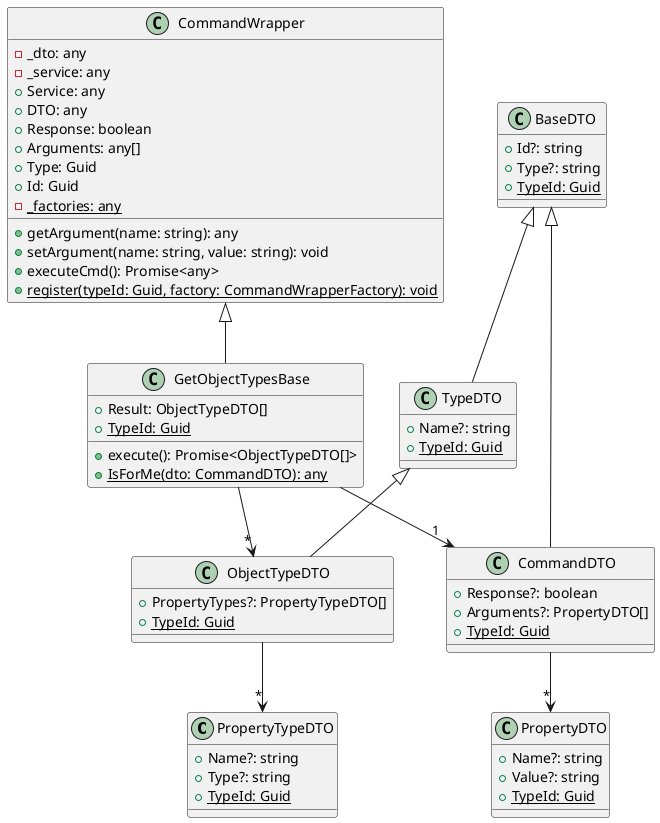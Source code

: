 @startuml
class PropertyTypeDTO {
    +Name?: string
    +Type?: string
    +{static} TypeId: Guid
}
class BaseDTO {
    +Id?: string
    +Type?: string
    +{static} TypeId: Guid
}
class TypeDTO extends BaseDTO {
    +Name?: string
    +{static} TypeId: Guid
}
class ObjectTypeDTO extends TypeDTO {
    +PropertyTypes?: PropertyTypeDTO[]
    +{static} TypeId: Guid
}
class CommandWrapper {
    -_dto: any
    -_service: any
    +Service: any
    +DTO: any
    +Response: boolean
    +Arguments: any[]
    +Type: Guid
    +Id: Guid
    +getArgument(name: string): any
    +setArgument(name: string, value: string): void
    +executeCmd(): Promise<any>
    -{static} _factories: any
    +{static} register(typeId: Guid, factory: CommandWrapperFactory): void
}
class PropertyDTO {
    +Name?: string
    +Value?: string
    +{static} TypeId: Guid
}
class CommandDTO extends BaseDTO {
    +Response?: boolean
    +Arguments?: PropertyDTO[]
    +{static} TypeId: Guid
}
class GetObjectTypesBase extends CommandWrapper {
    +Result: ObjectTypeDTO[]
    +execute(): Promise<ObjectTypeDTO[]>
    +{static} TypeId: Guid
    +{static} IsForMe(dto: CommandDTO): any
}
ObjectTypeDTO --> "*" PropertyTypeDTO
CommandDTO --> "*" PropertyDTO
GetObjectTypesBase --> "*" ObjectTypeDTO
GetObjectTypesBase --> "1" CommandDTO
@enduml